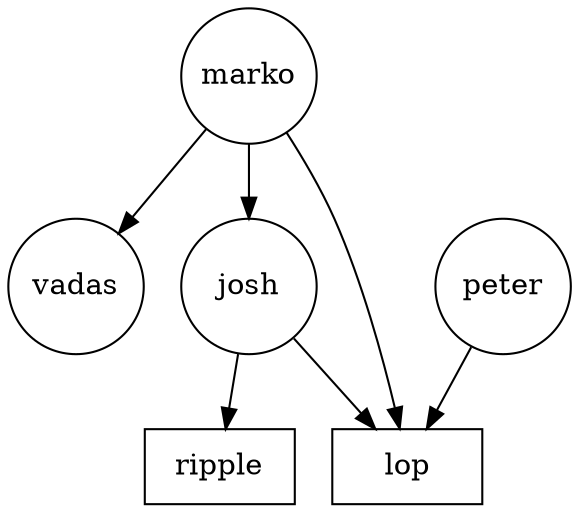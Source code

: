 digraph Foo {
	node [shape=circle,fixedsize=true,width=0.9]; 
	marko;
	vadas;
	josh;
	peter;

	node [shape=box,fixedsize=true,width=1.0];
	ripple;
	lop;

	marko->vadas;
	marko->josh;
	marko->lop;
	josh->ripple;
	josh->lop;
	peter->lop;
}


